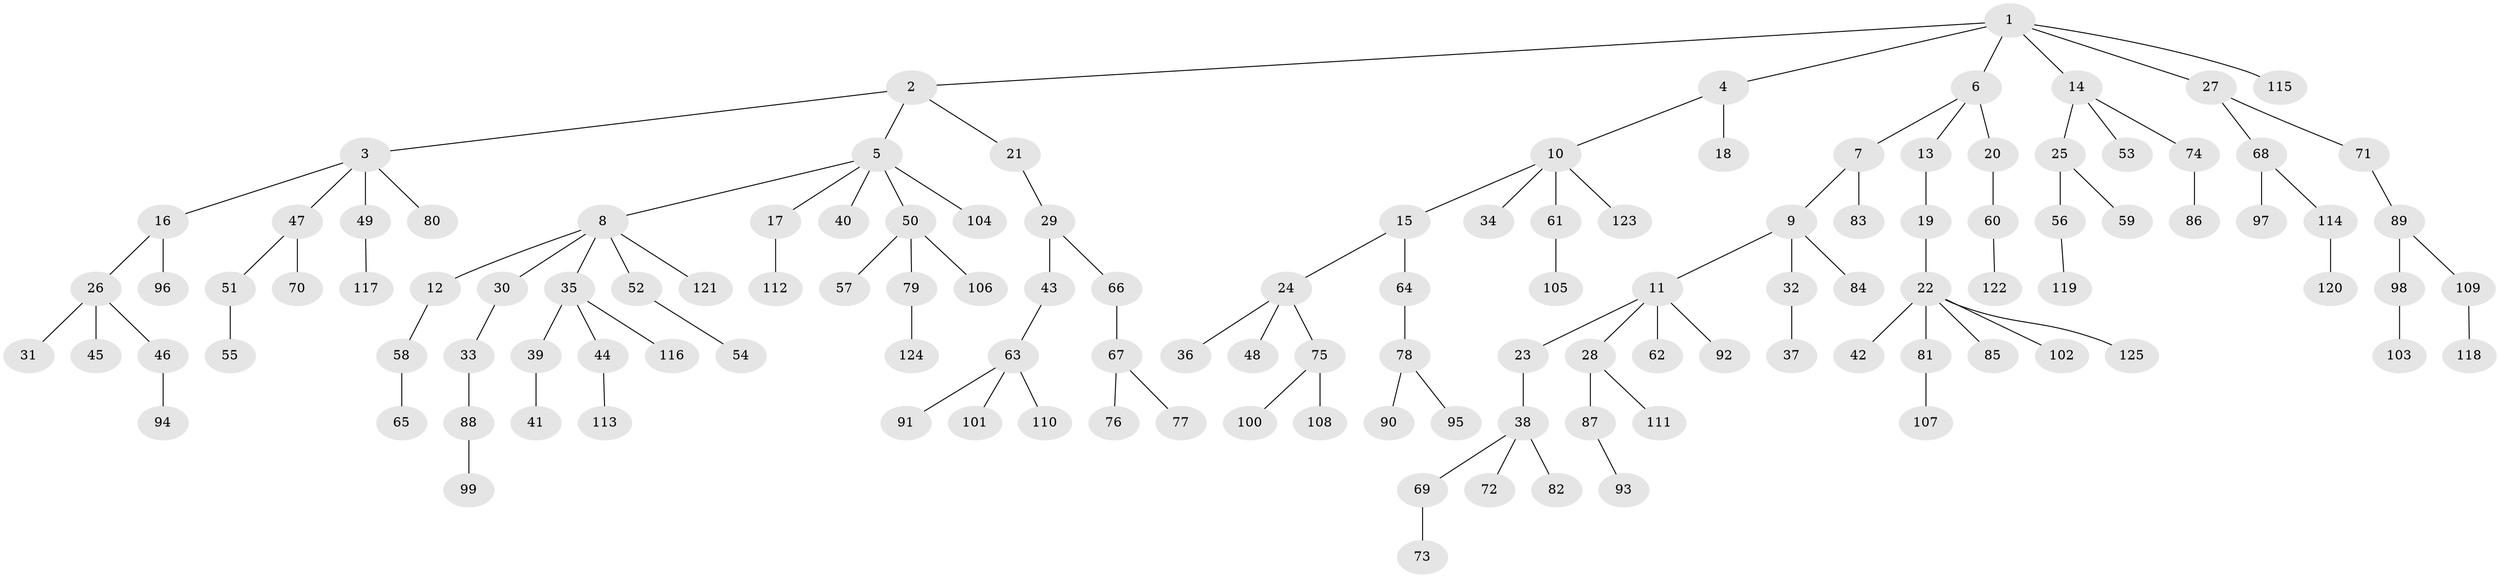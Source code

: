 // coarse degree distribution, {12: 0.02702702702702703, 4: 0.08108108108108109, 3: 0.08108108108108109, 7: 0.02702702702702703, 2: 0.08108108108108109, 1: 0.7027027027027027}
// Generated by graph-tools (version 1.1) at 2025/19/03/04/25 18:19:17]
// undirected, 125 vertices, 124 edges
graph export_dot {
graph [start="1"]
  node [color=gray90,style=filled];
  1;
  2;
  3;
  4;
  5;
  6;
  7;
  8;
  9;
  10;
  11;
  12;
  13;
  14;
  15;
  16;
  17;
  18;
  19;
  20;
  21;
  22;
  23;
  24;
  25;
  26;
  27;
  28;
  29;
  30;
  31;
  32;
  33;
  34;
  35;
  36;
  37;
  38;
  39;
  40;
  41;
  42;
  43;
  44;
  45;
  46;
  47;
  48;
  49;
  50;
  51;
  52;
  53;
  54;
  55;
  56;
  57;
  58;
  59;
  60;
  61;
  62;
  63;
  64;
  65;
  66;
  67;
  68;
  69;
  70;
  71;
  72;
  73;
  74;
  75;
  76;
  77;
  78;
  79;
  80;
  81;
  82;
  83;
  84;
  85;
  86;
  87;
  88;
  89;
  90;
  91;
  92;
  93;
  94;
  95;
  96;
  97;
  98;
  99;
  100;
  101;
  102;
  103;
  104;
  105;
  106;
  107;
  108;
  109;
  110;
  111;
  112;
  113;
  114;
  115;
  116;
  117;
  118;
  119;
  120;
  121;
  122;
  123;
  124;
  125;
  1 -- 2;
  1 -- 4;
  1 -- 6;
  1 -- 14;
  1 -- 27;
  1 -- 115;
  2 -- 3;
  2 -- 5;
  2 -- 21;
  3 -- 16;
  3 -- 47;
  3 -- 49;
  3 -- 80;
  4 -- 10;
  4 -- 18;
  5 -- 8;
  5 -- 17;
  5 -- 40;
  5 -- 50;
  5 -- 104;
  6 -- 7;
  6 -- 13;
  6 -- 20;
  7 -- 9;
  7 -- 83;
  8 -- 12;
  8 -- 30;
  8 -- 35;
  8 -- 52;
  8 -- 121;
  9 -- 11;
  9 -- 32;
  9 -- 84;
  10 -- 15;
  10 -- 34;
  10 -- 61;
  10 -- 123;
  11 -- 23;
  11 -- 28;
  11 -- 62;
  11 -- 92;
  12 -- 58;
  13 -- 19;
  14 -- 25;
  14 -- 53;
  14 -- 74;
  15 -- 24;
  15 -- 64;
  16 -- 26;
  16 -- 96;
  17 -- 112;
  19 -- 22;
  20 -- 60;
  21 -- 29;
  22 -- 42;
  22 -- 81;
  22 -- 85;
  22 -- 102;
  22 -- 125;
  23 -- 38;
  24 -- 36;
  24 -- 48;
  24 -- 75;
  25 -- 56;
  25 -- 59;
  26 -- 31;
  26 -- 45;
  26 -- 46;
  27 -- 68;
  27 -- 71;
  28 -- 87;
  28 -- 111;
  29 -- 43;
  29 -- 66;
  30 -- 33;
  32 -- 37;
  33 -- 88;
  35 -- 39;
  35 -- 44;
  35 -- 116;
  38 -- 69;
  38 -- 72;
  38 -- 82;
  39 -- 41;
  43 -- 63;
  44 -- 113;
  46 -- 94;
  47 -- 51;
  47 -- 70;
  49 -- 117;
  50 -- 57;
  50 -- 79;
  50 -- 106;
  51 -- 55;
  52 -- 54;
  56 -- 119;
  58 -- 65;
  60 -- 122;
  61 -- 105;
  63 -- 91;
  63 -- 101;
  63 -- 110;
  64 -- 78;
  66 -- 67;
  67 -- 76;
  67 -- 77;
  68 -- 97;
  68 -- 114;
  69 -- 73;
  71 -- 89;
  74 -- 86;
  75 -- 100;
  75 -- 108;
  78 -- 90;
  78 -- 95;
  79 -- 124;
  81 -- 107;
  87 -- 93;
  88 -- 99;
  89 -- 98;
  89 -- 109;
  98 -- 103;
  109 -- 118;
  114 -- 120;
}
